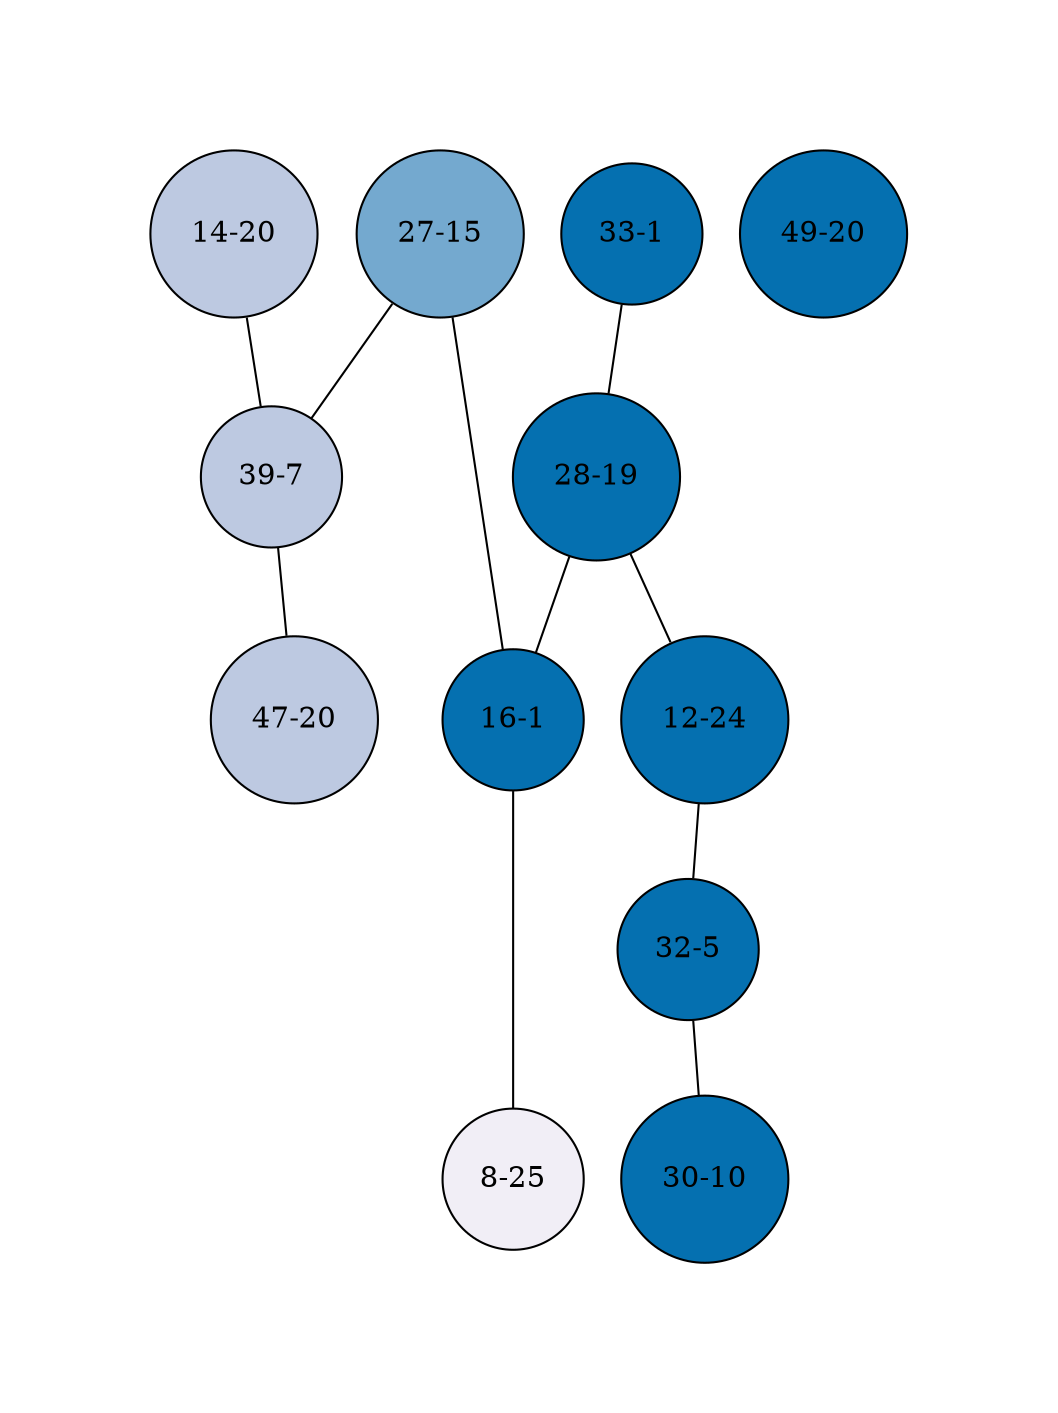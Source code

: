 strict graph G {
labelloc=b;
ratio=auto;
pad="1.0";
node [width="0.3", shape=circle, height="0.3", style=filled, label=""];
0 [xCoordinate="1.0", appears_in_slice=1, yCoordinate="33.0", colorscheme=pubu4, short_label="33-1", label="33-1", fillcolor=4, id=0, size="502.866215406"];
1 [xCoordinate="15.0", appears_in_slice=2, yCoordinate="27.0", colorscheme=pubu4, short_label="27-15", label="27-15", fillcolor=3, id=1, size="275.135478293"];
2 [xCoordinate="19.0", appears_in_slice=1, yCoordinate="28.0", colorscheme=pubu4, short_label="28-19", label="28-19", fillcolor=4, id=2, size="317.98913818"];
3 [xCoordinate="24.0", appears_in_slice=1, yCoordinate="12.0", colorscheme=pubu4, short_label="12-24", label="12-24", fillcolor=4, id=3, size="1095.99083188"];
4 [xCoordinate="20.0", appears_in_slice=3, yCoordinate="14.0", colorscheme=pubu4, short_label="14-20", label="14-20", fillcolor=2, id=8, size="449.355675719"];
5 [xCoordinate="7.0", appears_in_slice=3, yCoordinate="39.0", colorscheme=pubu4, short_label="39-7", label="39-7", fillcolor=2, id=5, size="449.355675719"];
6 [xCoordinate="5.0", appears_in_slice=1, yCoordinate="32.0", colorscheme=pubu4, short_label="32-5", label="32-5", fillcolor=4, id=6, size="820.855353586"];
7 [xCoordinate="10.0", appears_in_slice=1, yCoordinate="30.0", colorscheme=pubu4, short_label="30-10", label="30-10", fillcolor=4, id=7, size="317.98913818"];
8 [xCoordinate="1.0", appears_in_slice=1, yCoordinate="16.0", colorscheme=pubu4, short_label="16-1", label="16-1", fillcolor=4, id=4, size="502.866215406"];
9 [xCoordinate="25.0", appears_in_slice=4, yCoordinate="8.0", colorscheme=pubu4, short_label="8-25", label="8-25", fillcolor=1, id=9, size="315.374386505"];
10 [xCoordinate="20.0", appears_in_slice=3, yCoordinate="47.0", colorscheme=pubu4, short_label="47-20", label="47-20", fillcolor=2, id=10, size="449.355675719"];
11 [xCoordinate="20.0", appears_in_slice=1, yCoordinate="49.0", colorscheme=pubu4, short_label="49-20", label="49-20", fillcolor=4, id=11, size="502.866215406"];
0 -- 2  [inverseweight="6.121740459", weight="0.163352237276"];
1 -- 8  [inverseweight="5.18679520412", weight="0.192797278598"];
1 -- 5  [inverseweight="5.18103083956", weight="0.193011782977"];
2 -- 8  [inverseweight="6.82300192803", weight="0.146563053997"];
2 -- 3  [inverseweight="6.95026234019", weight="0.143879461099"];
3 -- 6  [inverseweight="3.6972435536", weight="0.270471767819"];
4 -- 5  [inverseweight="7.98449554558", weight="0.12524272752"];
5 -- 10  [inverseweight="18.3988485466", weight="0.0543512273319"];
6 -- 7  [inverseweight="3.02728498365", weight="0.330328992943"];
8 -- 9  [inverseweight="4.36521560395", weight="0.229083759138"];
}
